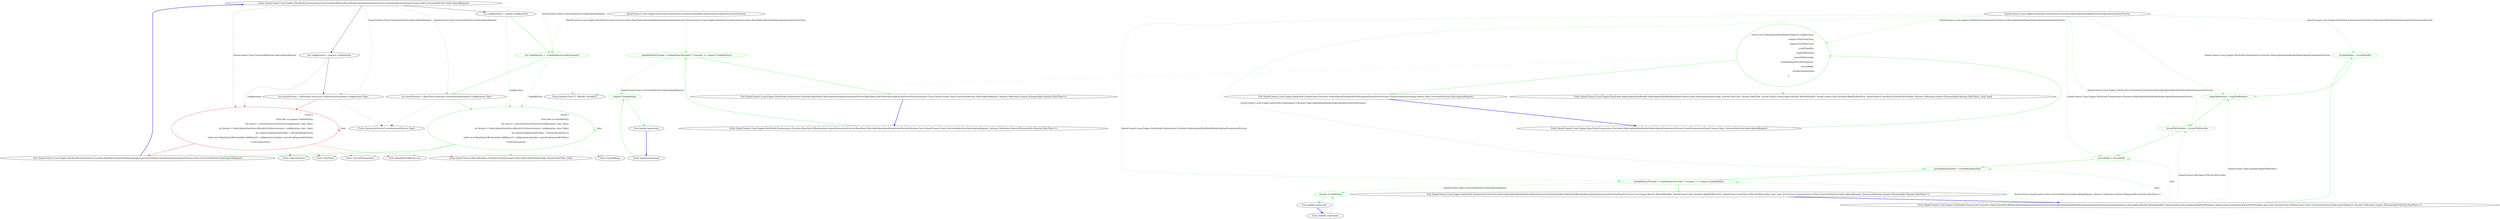 digraph  {
n0 [label="Entry QuantConnect.Lean.Engine.DataFeeds.Enumerators.Factories.BaseDataCollectionSubscripionEnumeratorFactory.CreateEnumerator(QuantConnect.Data.UniverseSelection.SubscriptionRequest)", span="36-36", cluster="QuantConnect.Lean.Engine.DataFeeds.Enumerators.Factories.BaseDataCollectionSubscripionEnumeratorFactory.CreateEnumerator(QuantConnect.Data.UniverseSelection.SubscriptionRequest)"];
n1 [label="var configuration = request.Configuration", span="38-38", cluster="QuantConnect.Lean.Engine.DataFeeds.Enumerators.Factories.BaseDataCollectionSubscripionEnumeratorFactory.CreateEnumerator(QuantConnect.Data.UniverseSelection.SubscriptionRequest)"];
n2 [label="var sourceFactory = (BaseData) Activator.CreateInstance(request.Configuration.Type)", span="39-39", cluster="QuantConnect.Lean.Engine.DataFeeds.Enumerators.Factories.BaseDataCollectionSubscripionEnumeratorFactory.CreateEnumerator(QuantConnect.Data.UniverseSelection.SubscriptionRequest)"];
n3 [label="return (\r\n                from date in request.TradableDays\r\n                let source = sourceFactory.GetSource(configuration, date, false)\r\n                let factory = SubscriptionDataSourceReader.ForSource(source, configuration, date, false)\r\n                let coarseFundamentalForDate = factory.Read(source)\r\n                select new BaseDataCollection(date.AddDays(1), configuration.Symbol, coarseFundamentalForDate)\r\n                ).GetEnumerator();", span="41-47", cluster="QuantConnect.Lean.Engine.DataFeeds.Enumerators.Factories.BaseDataCollectionSubscripionEnumeratorFactory.CreateEnumerator(QuantConnect.Data.UniverseSelection.SubscriptionRequest)", color=red, community=0];
n5 [label="Entry System.Activator.CreateInstance(System.Type)", span="0-0", cluster="System.Activator.CreateInstance(System.Type)"];
n4 [label="Exit QuantConnect.Lean.Engine.DataFeeds.Enumerators.Factories.BaseDataCollectionSubscripionEnumeratorFactory.CreateEnumerator(QuantConnect.Data.UniverseSelection.SubscriptionRequest)", span="36-36", cluster="QuantConnect.Lean.Engine.DataFeeds.Enumerators.Factories.BaseDataCollectionSubscripionEnumeratorFactory.CreateEnumerator(QuantConnect.Data.UniverseSelection.SubscriptionRequest)"];
n6 [label="Entry QuantConnect.Data.BaseData.GetSource(QuantConnect.Data.SubscriptionDataConfig, System.DateTime, bool)", span="157-157", cluster="QuantConnect.Data.BaseData.GetSource(QuantConnect.Data.SubscriptionDataConfig, System.DateTime, bool)"];
n7 [label="Entry Unk.ForSource", span="", cluster="Unk.ForSource"];
n8 [label="Entry Unk.Read", span="", cluster="Unk.Read"];
n9 [label="Entry BaseDataCollection.cstr", span="", cluster="BaseDataCollection.cstr"];
n10 [label="Entry Unk.AddDays", span="", cluster="Unk.AddDays"];
n11 [label="Entry Unk.GetEnumerator", span="", cluster="Unk.GetEnumerator"];
d1 [label="_tradableDaysProvider = tradableDaysProvider ?? (request => request.TradableDays)", span="40-40", cluster="QuantConnect.Lean.Engine.DataFeeds.Enumerators.Factories.BaseDataCollectionSubscripionEnumeratorFactory.BaseDataCollectionSubscripionEnumeratorFactory(System.Func<QuantConnect.Data.UniverseSelection.SubscriptionRequest, System.Collections.Generic.IEnumerable<System.DateTime>>)", color=green, community=0];
d20 [label="QuantConnect.Lean.Engine.DataFeeds.Enumerators.Factories.BaseDataCollectionSubscripionEnumeratorFactory", span=""];
d0 [label="Entry QuantConnect.Lean.Engine.DataFeeds.Enumerators.Factories.BaseDataCollectionSubscripionEnumeratorFactory.BaseDataCollectionSubscripionEnumeratorFactory(System.Func<QuantConnect.Data.UniverseSelection.SubscriptionRequest, System.Collections.Generic.IEnumerable<System.DateTime>>)", span="38-38", cluster="QuantConnect.Lean.Engine.DataFeeds.Enumerators.Factories.BaseDataCollectionSubscripionEnumeratorFactory.BaseDataCollectionSubscripionEnumeratorFactory(System.Func<QuantConnect.Data.UniverseSelection.SubscriptionRequest, System.Collections.Generic.IEnumerable<System.DateTime>>)"];
d2 [label="Exit QuantConnect.Lean.Engine.DataFeeds.Enumerators.Factories.BaseDataCollectionSubscripionEnumeratorFactory.BaseDataCollectionSubscripionEnumeratorFactory(System.Func<QuantConnect.Data.UniverseSelection.SubscriptionRequest, System.Collections.Generic.IEnumerable<System.DateTime>>)", span="38-38", cluster="QuantConnect.Lean.Engine.DataFeeds.Enumerators.Factories.BaseDataCollectionSubscripionEnumeratorFactory.BaseDataCollectionSubscripionEnumeratorFactory(System.Func<QuantConnect.Data.UniverseSelection.SubscriptionRequest, System.Collections.Generic.IEnumerable<System.DateTime>>)"];
d4 [label="request.TradableDays", span="40-40", cluster="lambda expression", color=green, community=0];
d3 [label="Entry lambda expression", span="40-40", cluster="lambda expression"];
d5 [label="Exit lambda expression", span="40-40", cluster="lambda expression"];
d8 [label="var tradableDays = _tradableDaysProvider(request)", span="51-51", cluster="QuantConnect.Lean.Engine.DataFeeds.Enumerators.Factories.BaseDataCollectionSubscripionEnumeratorFactory.CreateEnumerator(QuantConnect.Data.UniverseSelection.SubscriptionRequest)", color=green, community=0];
d7 [label="var configuration = request.Configuration", span="50-50", cluster="QuantConnect.Lean.Engine.DataFeeds.Enumerators.Factories.BaseDataCollectionSubscripionEnumeratorFactory.CreateEnumerator(QuantConnect.Data.UniverseSelection.SubscriptionRequest)"];
d9 [label="var sourceFactory = (BaseData) Activator.CreateInstance(request.Configuration.Type)", span="52-52", cluster="QuantConnect.Lean.Engine.DataFeeds.Enumerators.Factories.BaseDataCollectionSubscripionEnumeratorFactory.CreateEnumerator(QuantConnect.Data.UniverseSelection.SubscriptionRequest)"];
d12 [label="Entry System.Func<T, TResult>.Invoke(T)", span="0-0", cluster="System.Func<T, TResult>.Invoke(T)"];
d10 [label="return (\r\n                from date in tradableDays\r\n                let source = sourceFactory.GetSource(configuration, date, false)\r\n                let factory = SubscriptionDataSourceReader.ForSource(source, configuration, date, false)\r\n                let coarseFundamentalForDate = factory.Read(source)\r\n                select new BaseDataCollection(date.AddDays(1), configuration.Symbol, coarseFundamentalForDate)\r\n                ).GetEnumerator();", span="54-60", cluster="QuantConnect.Lean.Engine.DataFeeds.Enumerators.Factories.BaseDataCollectionSubscripionEnumeratorFactory.CreateEnumerator(QuantConnect.Data.UniverseSelection.SubscriptionRequest)", color=green, community=0];
m2_14 [label="Entry QuantConnect.Lean.Engine.DataFeeds.SubscriptionDataReader.SubscriptionDataReader(QuantConnect.Data.SubscriptionDataConfig, System.DateTime, System.DateTime, QuantConnect.Lean.Engine.Results.IResultHandler, QuantConnect.Data.Auxiliary.MapFileResolver, QuantConnect.Interfaces.IFactorFileProvider, System.Collections.Generic.IEnumerable<System.DateTime>, bool, bool)", span="122-122", cluster="QuantConnect.Lean.Engine.DataFeeds.SubscriptionDataReader.SubscriptionDataReader(QuantConnect.Data.SubscriptionDataConfig, System.DateTime, System.DateTime, QuantConnect.Lean.Engine.Results.IResultHandler, QuantConnect.Data.Auxiliary.MapFileResolver, QuantConnect.Interfaces.IFactorFileProvider, System.Collections.Generic.IEnumerable<System.DateTime>, bool, bool)", file="SubscriptionDataReaderSubscriptionEnumeratorFactory.cs"];
m2_11 [label="Entry QuantConnect.Lean.Engine.DataFeeds.Enumerators.Factories.SubscriptionDataReaderSubscriptionEnumeratorFactory.CreateEnumerator(QuantConnect.Data.UniverseSelection.SubscriptionRequest)", span="70-70", cluster="QuantConnect.Lean.Engine.DataFeeds.Enumerators.Factories.SubscriptionDataReaderSubscriptionEnumeratorFactory.CreateEnumerator(QuantConnect.Data.UniverseSelection.SubscriptionRequest)", file="SubscriptionDataReaderSubscriptionEnumeratorFactory.cs"];
m2_12 [label="return new SubscriptionDataReader(request.Configuration, \r\n                request.StartTimeLocal, \r\n                request.EndTimeLocal, \r\n                _resultHandler, \r\n                _mapFileResolver,\r\n                _factorFileProvider, \r\n                _tradableDaysProvider(request), \r\n                _isLiveMode, \r\n                _includeAuxiliaryData\r\n                );", span="72-81", cluster="QuantConnect.Lean.Engine.DataFeeds.Enumerators.Factories.SubscriptionDataReaderSubscriptionEnumeratorFactory.CreateEnumerator(QuantConnect.Data.UniverseSelection.SubscriptionRequest)", color=green, community=0, file="SubscriptionDataReaderSubscriptionEnumeratorFactory.cs"];
m2_13 [label="Exit QuantConnect.Lean.Engine.DataFeeds.Enumerators.Factories.SubscriptionDataReaderSubscriptionEnumeratorFactory.CreateEnumerator(QuantConnect.Data.UniverseSelection.SubscriptionRequest)", span="70-70", cluster="QuantConnect.Lean.Engine.DataFeeds.Enumerators.Factories.SubscriptionDataReaderSubscriptionEnumeratorFactory.CreateEnumerator(QuantConnect.Data.UniverseSelection.SubscriptionRequest)", file="SubscriptionDataReaderSubscriptionEnumeratorFactory.cs"];
m2_0 [label="Entry QuantConnect.Lean.Engine.DataFeeds.Enumerators.Factories.SubscriptionDataReaderSubscriptionEnumeratorFactory.SubscriptionDataReaderSubscriptionEnumeratorFactory(QuantConnect.Lean.Engine.Results.IResultHandler, QuantConnect.Data.Auxiliary.MapFileResolver, QuantConnect.Interfaces.IFactorFileProvider, bool, bool, System.Func<QuantConnect.Data.UniverseSelection.SubscriptionRequest, System.Collections.Generic.IEnumerable<System.DateTime>>)", span="49-49", cluster="QuantConnect.Lean.Engine.DataFeeds.Enumerators.Factories.SubscriptionDataReaderSubscriptionEnumeratorFactory.SubscriptionDataReaderSubscriptionEnumeratorFactory(QuantConnect.Lean.Engine.Results.IResultHandler, QuantConnect.Data.Auxiliary.MapFileResolver, QuantConnect.Interfaces.IFactorFileProvider, bool, bool, System.Func<QuantConnect.Data.UniverseSelection.SubscriptionRequest, System.Collections.Generic.IEnumerable<System.DateTime>>)", file="SubscriptionDataReaderSubscriptionEnumeratorFactory.cs"];
m2_1 [label="_resultHandler = resultHandler", span="57-57", cluster="QuantConnect.Lean.Engine.DataFeeds.Enumerators.Factories.SubscriptionDataReaderSubscriptionEnumeratorFactory.SubscriptionDataReaderSubscriptionEnumeratorFactory(QuantConnect.Lean.Engine.Results.IResultHandler, QuantConnect.Data.Auxiliary.MapFileResolver, QuantConnect.Interfaces.IFactorFileProvider, bool, bool, System.Func<QuantConnect.Data.UniverseSelection.SubscriptionRequest, System.Collections.Generic.IEnumerable<System.DateTime>>)", color=green, community=0, file="SubscriptionDataReaderSubscriptionEnumeratorFactory.cs"];
m2_2 [label="_mapFileResolver = mapFileResolver", span="58-58", cluster="QuantConnect.Lean.Engine.DataFeeds.Enumerators.Factories.SubscriptionDataReaderSubscriptionEnumeratorFactory.SubscriptionDataReaderSubscriptionEnumeratorFactory(QuantConnect.Lean.Engine.Results.IResultHandler, QuantConnect.Data.Auxiliary.MapFileResolver, QuantConnect.Interfaces.IFactorFileProvider, bool, bool, System.Func<QuantConnect.Data.UniverseSelection.SubscriptionRequest, System.Collections.Generic.IEnumerable<System.DateTime>>)", color=green, community=0, file="SubscriptionDataReaderSubscriptionEnumeratorFactory.cs"];
m2_3 [label="_factorFileProvider = factorFileProvider", span="59-59", cluster="QuantConnect.Lean.Engine.DataFeeds.Enumerators.Factories.SubscriptionDataReaderSubscriptionEnumeratorFactory.SubscriptionDataReaderSubscriptionEnumeratorFactory(QuantConnect.Lean.Engine.Results.IResultHandler, QuantConnect.Data.Auxiliary.MapFileResolver, QuantConnect.Interfaces.IFactorFileProvider, bool, bool, System.Func<QuantConnect.Data.UniverseSelection.SubscriptionRequest, System.Collections.Generic.IEnumerable<System.DateTime>>)", color=green, community=0, file="SubscriptionDataReaderSubscriptionEnumeratorFactory.cs"];
m2_4 [label="_isLiveMode = isLiveMode", span="60-60", cluster="QuantConnect.Lean.Engine.DataFeeds.Enumerators.Factories.SubscriptionDataReaderSubscriptionEnumeratorFactory.SubscriptionDataReaderSubscriptionEnumeratorFactory(QuantConnect.Lean.Engine.Results.IResultHandler, QuantConnect.Data.Auxiliary.MapFileResolver, QuantConnect.Interfaces.IFactorFileProvider, bool, bool, System.Func<QuantConnect.Data.UniverseSelection.SubscriptionRequest, System.Collections.Generic.IEnumerable<System.DateTime>>)", color=green, community=0, file="SubscriptionDataReaderSubscriptionEnumeratorFactory.cs"];
m2_5 [label="_includeAuxiliaryData = includeAuxiliaryData", span="61-61", cluster="QuantConnect.Lean.Engine.DataFeeds.Enumerators.Factories.SubscriptionDataReaderSubscriptionEnumeratorFactory.SubscriptionDataReaderSubscriptionEnumeratorFactory(QuantConnect.Lean.Engine.Results.IResultHandler, QuantConnect.Data.Auxiliary.MapFileResolver, QuantConnect.Interfaces.IFactorFileProvider, bool, bool, System.Func<QuantConnect.Data.UniverseSelection.SubscriptionRequest, System.Collections.Generic.IEnumerable<System.DateTime>>)", color=green, community=0, file="SubscriptionDataReaderSubscriptionEnumeratorFactory.cs"];
m2_6 [label="_tradableDaysProvider = tradableDaysProvider ?? (request => request.TradableDays)", span="62-62", cluster="QuantConnect.Lean.Engine.DataFeeds.Enumerators.Factories.SubscriptionDataReaderSubscriptionEnumeratorFactory.SubscriptionDataReaderSubscriptionEnumeratorFactory(QuantConnect.Lean.Engine.Results.IResultHandler, QuantConnect.Data.Auxiliary.MapFileResolver, QuantConnect.Interfaces.IFactorFileProvider, bool, bool, System.Func<QuantConnect.Data.UniverseSelection.SubscriptionRequest, System.Collections.Generic.IEnumerable<System.DateTime>>)", color=green, community=0, file="SubscriptionDataReaderSubscriptionEnumeratorFactory.cs"];
m2_7 [label="Exit QuantConnect.Lean.Engine.DataFeeds.Enumerators.Factories.SubscriptionDataReaderSubscriptionEnumeratorFactory.SubscriptionDataReaderSubscriptionEnumeratorFactory(QuantConnect.Lean.Engine.Results.IResultHandler, QuantConnect.Data.Auxiliary.MapFileResolver, QuantConnect.Interfaces.IFactorFileProvider, bool, bool, System.Func<QuantConnect.Data.UniverseSelection.SubscriptionRequest, System.Collections.Generic.IEnumerable<System.DateTime>>)", span="49-49", cluster="QuantConnect.Lean.Engine.DataFeeds.Enumerators.Factories.SubscriptionDataReaderSubscriptionEnumeratorFactory.SubscriptionDataReaderSubscriptionEnumeratorFactory(QuantConnect.Lean.Engine.Results.IResultHandler, QuantConnect.Data.Auxiliary.MapFileResolver, QuantConnect.Interfaces.IFactorFileProvider, bool, bool, System.Func<QuantConnect.Data.UniverseSelection.SubscriptionRequest, System.Collections.Generic.IEnumerable<System.DateTime>>)", file="SubscriptionDataReaderSubscriptionEnumeratorFactory.cs"];
m2_8 [label="Entry lambda expression", span="62-62", cluster="lambda expression", file="SubscriptionDataReaderSubscriptionEnumeratorFactory.cs"];
m2_9 [label="request.TradableDays", span="62-62", cluster="lambda expression", color=green, community=0, file="SubscriptionDataReaderSubscriptionEnumeratorFactory.cs"];
m2_10 [label="Exit lambda expression", span="62-62", cluster="lambda expression", file="SubscriptionDataReaderSubscriptionEnumeratorFactory.cs"];
m2_16 [label="QuantConnect.Lean.Engine.DataFeeds.Enumerators.Factories.SubscriptionDataReaderSubscriptionEnumeratorFactory", span="", file="SubscriptionDataReaderSubscriptionEnumeratorFactory.cs"];
n0 -> n1  [key=0, style=solid];
n0 -> n2  [key=1, style=dashed, color=darkseagreen4, label="QuantConnect.Data.UniverseSelection.SubscriptionRequest"];
n0 -> n3  [key=1, style=dashed, color=red, label="QuantConnect.Data.UniverseSelection.SubscriptionRequest"];
n0 -> d8  [key=1, style=dashed, color=green, label="QuantConnect.Data.UniverseSelection.SubscriptionRequest"];
n0 -> d7  [key=0, style=solid];
n0 -> d9  [key=1, style=dashed, color=darkseagreen4, label="QuantConnect.Data.UniverseSelection.SubscriptionRequest"];
n1 -> n2  [key=0, style=solid];
n1 -> n3  [key=1, style=dashed, color=red, label=configuration];
n2 -> n3  [key=0, style=solid, color=red];
n2 -> n5  [key=2, style=dotted];
n3 -> n4  [key=0, style=solid, color=red];
n3 -> n6  [key=2, style=dotted, color=red];
n3 -> n7  [key=2, style=dotted, color=red];
n3 -> n8  [key=2, style=dotted, color=red];
n3 -> n9  [key=2, style=dotted, color=red];
n3 -> n10  [key=2, style=dotted, color=red];
n3 -> n11  [key=2, style=dotted, color=red];
n3 -> n3  [key=1, style=dashed, color=red, label=date];
n4 -> n0  [key=0, style=bold, color=blue];
d1 -> d2  [key=0, style=solid, color=green];
d1 -> d4  [key=1, style=dashed, color=green, label="QuantConnect.Data.UniverseSelection.SubscriptionRequest"];
d20 -> d1  [key=1, style=dashed, color=green, label="QuantConnect.Lean.Engine.DataFeeds.Enumerators.Factories.BaseDataCollectionSubscripionEnumeratorFactory"];
d20 -> d8  [key=1, style=dashed, color=green, label="QuantConnect.Lean.Engine.DataFeeds.Enumerators.Factories.BaseDataCollectionSubscripionEnumeratorFactory"];
d0 -> d1  [key=0, style=solid, color=green];
d2 -> d0  [key=0, style=bold, color=blue];
d4 -> d5  [key=0, style=solid, color=green];
d3 -> d4  [key=0, style=solid, color=green];
d5 -> d3  [key=0, style=bold, color=blue];
d8 -> d9  [key=0, style=solid, color=green];
d8 -> d12  [key=2, style=dotted, color=green];
d8 -> d10  [key=1, style=dashed, color=green, label=tradableDays];
d7 -> d8  [key=0, style=solid, color=green];
d7 -> d10  [key=1, style=dashed, color=green, label=configuration];
d9 -> d10  [key=0, style=solid, color=green];
d9 -> n5  [key=2, style=dotted];
d10 -> d10  [key=1, style=dashed, color=green, label=date];
d10 -> n4  [key=0, style=solid, color=green];
d10 -> n6  [key=2, style=dotted, color=green];
d10 -> n7  [key=2, style=dotted, color=green];
d10 -> n8  [key=2, style=dotted, color=green];
d10 -> n9  [key=2, style=dotted, color=green];
d10 -> n10  [key=2, style=dotted, color=green];
d10 -> n11  [key=2, style=dotted, color=green];
m2_11 -> m2_12  [key=0, style=solid, color=green];
m2_12 -> m2_13  [key=0, style=solid, color=green];
m2_12 -> m2_14  [key=2, style=dotted, color=green];
m2_12 -> d12  [key=2, style=dotted, color=green];
m2_13 -> m2_11  [key=0, style=bold, color=blue];
m2_0 -> m2_1  [key=0, style=solid, color=green];
m2_0 -> m2_2  [key=1, style=dashed, color=green, label="QuantConnect.Data.Auxiliary.MapFileResolver"];
m2_0 -> m2_3  [key=1, style=dashed, color=green, label="QuantConnect.Interfaces.IFactorFileProvider"];
m2_0 -> m2_4  [key=1, style=dashed, color=green, label=bool];
m2_0 -> m2_5  [key=1, style=dashed, color=green, label=bool];
m2_0 -> m2_6  [key=1, style=dashed, color=green, label="System.Func<QuantConnect.Data.UniverseSelection.SubscriptionRequest, System.Collections.Generic.IEnumerable<System.DateTime>>"];
m2_1 -> m2_2  [key=0, style=solid, color=green];
m2_2 -> m2_3  [key=0, style=solid, color=green];
m2_3 -> m2_4  [key=0, style=solid, color=green];
m2_4 -> m2_5  [key=0, style=solid, color=green];
m2_5 -> m2_6  [key=0, style=solid, color=green];
m2_6 -> m2_7  [key=0, style=solid, color=green];
m2_6 -> m2_9  [key=1, style=dashed, color=green, label="QuantConnect.Data.UniverseSelection.SubscriptionRequest"];
m2_7 -> m2_0  [key=0, style=bold, color=blue];
m2_8 -> m2_9  [key=0, style=solid, color=green];
m2_9 -> m2_10  [key=0, style=solid, color=green];
m2_10 -> m2_8  [key=0, style=bold, color=blue];
m2_16 -> m2_1  [key=1, style=dashed, color=green, label="QuantConnect.Lean.Engine.DataFeeds.Enumerators.Factories.SubscriptionDataReaderSubscriptionEnumeratorFactory"];
m2_16 -> m2_2  [key=1, style=dashed, color=green, label="QuantConnect.Lean.Engine.DataFeeds.Enumerators.Factories.SubscriptionDataReaderSubscriptionEnumeratorFactory"];
m2_16 -> m2_3  [key=1, style=dashed, color=green, label="QuantConnect.Lean.Engine.DataFeeds.Enumerators.Factories.SubscriptionDataReaderSubscriptionEnumeratorFactory"];
m2_16 -> m2_4  [key=1, style=dashed, color=green, label="QuantConnect.Lean.Engine.DataFeeds.Enumerators.Factories.SubscriptionDataReaderSubscriptionEnumeratorFactory"];
m2_16 -> m2_5  [key=1, style=dashed, color=green, label="QuantConnect.Lean.Engine.DataFeeds.Enumerators.Factories.SubscriptionDataReaderSubscriptionEnumeratorFactory"];
m2_16 -> m2_6  [key=1, style=dashed, color=green, label="QuantConnect.Lean.Engine.DataFeeds.Enumerators.Factories.SubscriptionDataReaderSubscriptionEnumeratorFactory"];
m2_16 -> m2_12  [key=1, style=dashed, color=green, label="QuantConnect.Lean.Engine.DataFeeds.Enumerators.Factories.SubscriptionDataReaderSubscriptionEnumeratorFactory"];
}
